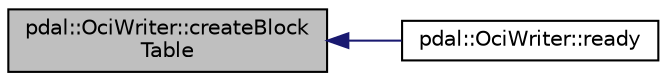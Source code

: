 digraph "pdal::OciWriter::createBlockTable"
{
  edge [fontname="Helvetica",fontsize="10",labelfontname="Helvetica",labelfontsize="10"];
  node [fontname="Helvetica",fontsize="10",shape=record];
  rankdir="LR";
  Node1 [label="pdal::OciWriter::createBlock\lTable",height=0.2,width=0.4,color="black", fillcolor="grey75", style="filled", fontcolor="black"];
  Node1 -> Node2 [dir="back",color="midnightblue",fontsize="10",style="solid",fontname="Helvetica"];
  Node2 [label="pdal::OciWriter::ready",height=0.2,width=0.4,color="black", fillcolor="white", style="filled",URL="$classpdal_1_1OciWriter.html#aaef01ec1f04e1cd86cd7d465d49e1d81"];
}
